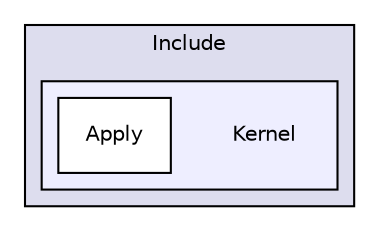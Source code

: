 digraph "libs/SuiteSparse/GPUQREngine/Include/Kernel" {
  compound=true
  node [ fontsize="10", fontname="Helvetica"];
  edge [ labelfontsize="10", labelfontname="Helvetica"];
  subgraph clusterdir_d00ec5cfd6fdfa6041ea26ebc0c58e89 {
    graph [ bgcolor="#ddddee", pencolor="black", label="Include" fontname="Helvetica", fontsize="10", URL="dir_d00ec5cfd6fdfa6041ea26ebc0c58e89.html"]
  subgraph clusterdir_bd18d750d599f89b79950dd622612a0f {
    graph [ bgcolor="#eeeeff", pencolor="black", label="" URL="dir_bd18d750d599f89b79950dd622612a0f.html"];
    dir_bd18d750d599f89b79950dd622612a0f [shape=plaintext label="Kernel"];
    dir_814db7139755890ca8352ebb047a14df [shape=box label="Apply" color="black" fillcolor="white" style="filled" URL="dir_814db7139755890ca8352ebb047a14df.html"];
  }
  }
}
